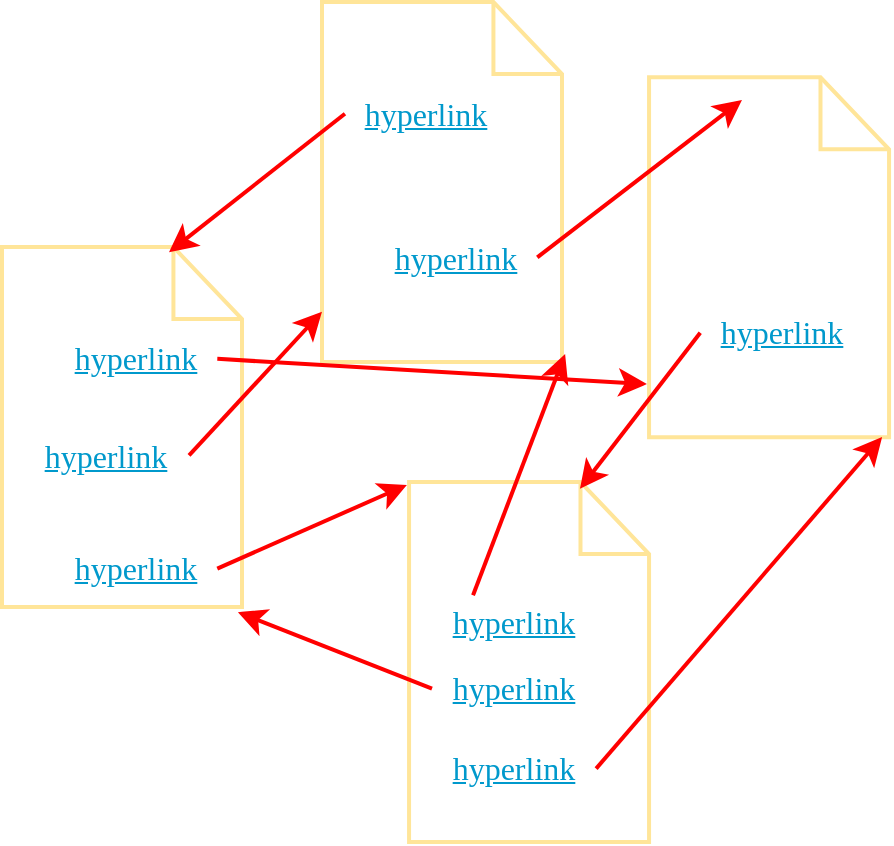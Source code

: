 <mxfile version="23.0.2" type="device">
  <diagram name="Page-1" id="7AsIZ7y1OgeDKeRv0Alw">
    <mxGraphModel dx="1327" dy="1080" grid="1" gridSize="10" guides="1" tooltips="1" connect="1" arrows="1" fold="1" page="0" pageScale="1" pageWidth="850" pageHeight="1100" math="0" shadow="0">
      <root>
        <mxCell id="0" />
        <mxCell id="1" parent="0" />
        <mxCell id="PTJmnlnuLZTd9KA6_roe-14" value="" style="html=1;verticalLabelPosition=bottom;align=center;labelBackgroundColor=#ffffff;verticalAlign=top;strokeWidth=2;strokeColor=#FFE599;shadow=0;dashed=0;shape=mxgraph.ios7.icons.document;fontSize=16;container=0;" parent="1" vertex="1">
          <mxGeometry x="160" y="-240" width="120" height="180" as="geometry" />
        </mxCell>
        <mxCell id="PTJmnlnuLZTd9KA6_roe-15" value="hyperlink" style="text;html=1;strokeColor=none;fillColor=none;align=center;verticalAlign=middle;whiteSpace=wrap;rounded=1;fontSize=16;fontFamily=consolas;arcSize=30;container=0;fontStyle=4;fontColor=#0099CC;" parent="1" vertex="1">
          <mxGeometry x="171.471" y="-197.438" width="82.059" height="26.601" as="geometry" />
        </mxCell>
        <mxCell id="PTJmnlnuLZTd9KA6_roe-16" value="hyperlink" style="text;html=1;strokeColor=none;fillColor=none;align=center;verticalAlign=middle;whiteSpace=wrap;rounded=1;fontSize=16;fontFamily=consolas;arcSize=30;container=0;fontStyle=4;fontColor=#0099CC;" parent="1" vertex="1">
          <mxGeometry x="185.588" y="-125.616" width="82.059" height="26.601" as="geometry" />
        </mxCell>
        <mxCell id="EnKgvqZWyX2y27-WiOXe-1" value="" style="html=1;verticalLabelPosition=bottom;align=center;labelBackgroundColor=#ffffff;verticalAlign=top;strokeWidth=2;strokeColor=#FFE599;shadow=0;dashed=0;shape=mxgraph.ios7.icons.document;fontSize=16;container=0;" vertex="1" parent="1">
          <mxGeometry y="-117.44" width="120" height="180" as="geometry" />
        </mxCell>
        <mxCell id="EnKgvqZWyX2y27-WiOXe-2" value="hyperlink" style="text;html=1;strokeColor=none;fillColor=none;align=center;verticalAlign=middle;whiteSpace=wrap;rounded=1;fontSize=16;fontFamily=consolas;arcSize=30;container=0;fontStyle=4;fontColor=#0099CC;" vertex="1" parent="1">
          <mxGeometry x="25.591" y="-74.878" width="82.059" height="26.601" as="geometry" />
        </mxCell>
        <mxCell id="EnKgvqZWyX2y27-WiOXe-3" value="hyperlink" style="text;html=1;strokeColor=none;fillColor=none;align=center;verticalAlign=middle;whiteSpace=wrap;rounded=1;fontSize=16;fontFamily=consolas;arcSize=30;container=0;fontStyle=4;fontColor=#0099CC;" vertex="1" parent="1">
          <mxGeometry x="25.588" y="30.004" width="82.059" height="26.601" as="geometry" />
        </mxCell>
        <mxCell id="EnKgvqZWyX2y27-WiOXe-4" value="" style="html=1;verticalLabelPosition=bottom;align=center;labelBackgroundColor=#ffffff;verticalAlign=top;strokeWidth=2;strokeColor=#FFE599;shadow=0;dashed=0;shape=mxgraph.ios7.icons.document;fontSize=16;container=0;" vertex="1" parent="1">
          <mxGeometry x="323.53" y="-202.32" width="120" height="180" as="geometry" />
        </mxCell>
        <mxCell id="EnKgvqZWyX2y27-WiOXe-6" value="hyperlink" style="text;html=1;strokeColor=none;fillColor=none;align=center;verticalAlign=middle;whiteSpace=wrap;rounded=1;fontSize=16;fontFamily=consolas;arcSize=30;container=0;fontStyle=4;fontColor=#0099CC;" vertex="1" parent="1">
          <mxGeometry x="349.118" y="-87.936" width="82.059" height="26.601" as="geometry" />
        </mxCell>
        <mxCell id="EnKgvqZWyX2y27-WiOXe-7" value="" style="html=1;verticalLabelPosition=bottom;align=center;labelBackgroundColor=#ffffff;verticalAlign=top;strokeWidth=2;strokeColor=#FFE599;shadow=0;dashed=0;shape=mxgraph.ios7.icons.document;fontSize=16;container=0;" vertex="1" parent="1">
          <mxGeometry x="203.53" width="120" height="180" as="geometry" />
        </mxCell>
        <mxCell id="EnKgvqZWyX2y27-WiOXe-8" value="hyperlink" style="text;html=1;strokeColor=none;fillColor=none;align=center;verticalAlign=middle;whiteSpace=wrap;rounded=1;fontSize=16;fontFamily=consolas;arcSize=30;container=0;fontStyle=4;fontColor=#0099CC;" vertex="1" parent="1">
          <mxGeometry x="215.001" y="56.602" width="82.059" height="26.601" as="geometry" />
        </mxCell>
        <mxCell id="EnKgvqZWyX2y27-WiOXe-9" value="hyperlink" style="text;html=1;strokeColor=none;fillColor=none;align=center;verticalAlign=middle;whiteSpace=wrap;rounded=1;fontSize=16;fontFamily=consolas;arcSize=30;container=0;fontStyle=4;fontColor=#0099CC;" vertex="1" parent="1">
          <mxGeometry x="214.998" y="130.004" width="82.059" height="26.601" as="geometry" />
        </mxCell>
        <mxCell id="EnKgvqZWyX2y27-WiOXe-10" value="" style="endArrow=classic;html=1;rounded=0;fontSize=12;startSize=8;endSize=8;curved=1;exitX=0;exitY=0.5;exitDx=0;exitDy=0;entryX=0.696;entryY=0.014;entryDx=0;entryDy=0;entryPerimeter=0;strokeWidth=2;strokeColor=#FF0000;" edge="1" parent="1" source="PTJmnlnuLZTd9KA6_roe-15" target="EnKgvqZWyX2y27-WiOXe-1">
          <mxGeometry width="50" height="50" relative="1" as="geometry">
            <mxPoint x="190" as="sourcePoint" />
            <mxPoint x="90" y="-184" as="targetPoint" />
          </mxGeometry>
        </mxCell>
        <mxCell id="EnKgvqZWyX2y27-WiOXe-11" value="" style="endArrow=classic;html=1;rounded=0;fontSize=12;startSize=8;endSize=8;curved=1;exitX=1;exitY=0.5;exitDx=0;exitDy=0;strokeWidth=2;strokeColor=#FF0000;entryX=-0.009;entryY=0.008;entryDx=0;entryDy=0;entryPerimeter=0;" edge="1" parent="1" source="EnKgvqZWyX2y27-WiOXe-3" target="EnKgvqZWyX2y27-WiOXe-7">
          <mxGeometry width="50" height="50" relative="1" as="geometry">
            <mxPoint x="181" y="-161" as="sourcePoint" />
            <mxPoint x="200" y="40" as="targetPoint" />
          </mxGeometry>
        </mxCell>
        <mxCell id="EnKgvqZWyX2y27-WiOXe-12" value="hyperlink" style="text;html=1;strokeColor=none;fillColor=none;align=center;verticalAlign=middle;whiteSpace=wrap;rounded=1;fontSize=16;fontFamily=consolas;arcSize=30;container=0;fontStyle=4;fontColor=#0099CC;" vertex="1" parent="1">
          <mxGeometry x="11.468" y="-26.606" width="82.059" height="26.601" as="geometry" />
        </mxCell>
        <mxCell id="EnKgvqZWyX2y27-WiOXe-13" value="" style="endArrow=classic;html=1;rounded=0;fontSize=12;startSize=8;endSize=8;curved=1;exitX=1;exitY=0.5;exitDx=0;exitDy=0;entryX=0.3;entryY=0.01;entryDx=0;entryDy=0;entryPerimeter=0;strokeWidth=2;strokeColor=#FF0000;" edge="1" parent="1" source="PTJmnlnuLZTd9KA6_roe-16">
          <mxGeometry width="50" height="50" relative="1" as="geometry">
            <mxPoint x="278" y="-116" as="sourcePoint" />
            <mxPoint x="370" y="-191" as="targetPoint" />
          </mxGeometry>
        </mxCell>
        <mxCell id="EnKgvqZWyX2y27-WiOXe-16" value="" style="endArrow=classic;html=1;rounded=0;fontSize=12;startSize=8;endSize=8;curved=1;exitX=0;exitY=0.5;exitDx=0;exitDy=0;entryX=0.712;entryY=0.019;entryDx=0;entryDy=0;entryPerimeter=0;strokeWidth=2;strokeColor=#FF0000;" edge="1" parent="1" source="EnKgvqZWyX2y27-WiOXe-6" target="EnKgvqZWyX2y27-WiOXe-7">
          <mxGeometry width="50" height="50" relative="1" as="geometry">
            <mxPoint x="308" y="-86" as="sourcePoint" />
            <mxPoint x="400" y="-161" as="targetPoint" />
          </mxGeometry>
        </mxCell>
        <mxCell id="EnKgvqZWyX2y27-WiOXe-17" value="" style="endArrow=classic;html=1;rounded=0;fontSize=12;startSize=8;endSize=8;curved=1;exitX=1;exitY=0.5;exitDx=0;exitDy=0;entryX=-0.009;entryY=0.852;entryDx=0;entryDy=0;entryPerimeter=0;strokeWidth=2;strokeColor=#FF0000;" edge="1" parent="1" source="EnKgvqZWyX2y27-WiOXe-2" target="EnKgvqZWyX2y27-WiOXe-4">
          <mxGeometry width="50" height="50" relative="1" as="geometry">
            <mxPoint x="318" y="-76" as="sourcePoint" />
            <mxPoint x="410" y="-151" as="targetPoint" />
          </mxGeometry>
        </mxCell>
        <mxCell id="EnKgvqZWyX2y27-WiOXe-18" value="" style="endArrow=classic;html=1;rounded=0;fontSize=12;startSize=8;endSize=8;curved=1;exitX=1;exitY=0.5;exitDx=0;exitDy=0;strokeWidth=2;strokeColor=#FF0000;" edge="1" parent="1" source="EnKgvqZWyX2y27-WiOXe-12" target="PTJmnlnuLZTd9KA6_roe-14">
          <mxGeometry width="50" height="50" relative="1" as="geometry">
            <mxPoint x="328" y="-66" as="sourcePoint" />
            <mxPoint x="420" y="-141" as="targetPoint" />
          </mxGeometry>
        </mxCell>
        <mxCell id="EnKgvqZWyX2y27-WiOXe-19" value="hyperlink" style="text;html=1;strokeColor=none;fillColor=none;align=center;verticalAlign=middle;whiteSpace=wrap;rounded=1;fontSize=16;fontFamily=consolas;arcSize=30;container=0;fontStyle=4;fontColor=#0099CC;" vertex="1" parent="1">
          <mxGeometry x="214.998" y="90.004" width="82.059" height="26.601" as="geometry" />
        </mxCell>
        <mxCell id="EnKgvqZWyX2y27-WiOXe-22" value="" style="endArrow=classic;html=1;rounded=0;fontSize=12;startSize=8;endSize=8;curved=1;entryX=0.971;entryY=0.999;entryDx=0;entryDy=0;entryPerimeter=0;strokeWidth=2;strokeColor=#FF0000;exitX=1;exitY=0.5;exitDx=0;exitDy=0;" edge="1" parent="1" source="EnKgvqZWyX2y27-WiOXe-9" target="EnKgvqZWyX2y27-WiOXe-4">
          <mxGeometry width="50" height="50" relative="1" as="geometry">
            <mxPoint x="350" y="160" as="sourcePoint" />
            <mxPoint x="420" y="-141" as="targetPoint" />
          </mxGeometry>
        </mxCell>
        <mxCell id="EnKgvqZWyX2y27-WiOXe-23" value="" style="endArrow=classic;html=1;rounded=0;fontSize=12;startSize=8;endSize=8;curved=1;exitX=0;exitY=0.5;exitDx=0;exitDy=0;entryX=0.983;entryY=1.014;entryDx=0;entryDy=0;entryPerimeter=0;strokeWidth=2;strokeColor=#FF0000;" edge="1" parent="1" source="EnKgvqZWyX2y27-WiOXe-19" target="EnKgvqZWyX2y27-WiOXe-1">
          <mxGeometry width="50" height="50" relative="1" as="geometry">
            <mxPoint x="338" y="-56" as="sourcePoint" />
            <mxPoint x="430" y="-131" as="targetPoint" />
          </mxGeometry>
        </mxCell>
        <mxCell id="EnKgvqZWyX2y27-WiOXe-24" value="" style="endArrow=classic;html=1;rounded=0;fontSize=12;startSize=8;endSize=8;curved=1;exitX=0.25;exitY=0;exitDx=0;exitDy=0;strokeWidth=2;strokeColor=#FF0000;entryX=1.013;entryY=0.978;entryDx=0;entryDy=0;entryPerimeter=0;" edge="1" parent="1" source="EnKgvqZWyX2y27-WiOXe-8" target="PTJmnlnuLZTd9KA6_roe-14">
          <mxGeometry width="50" height="50" relative="1" as="geometry">
            <mxPoint x="348" y="-46" as="sourcePoint" />
            <mxPoint x="440" y="-121" as="targetPoint" />
          </mxGeometry>
        </mxCell>
      </root>
    </mxGraphModel>
  </diagram>
</mxfile>
